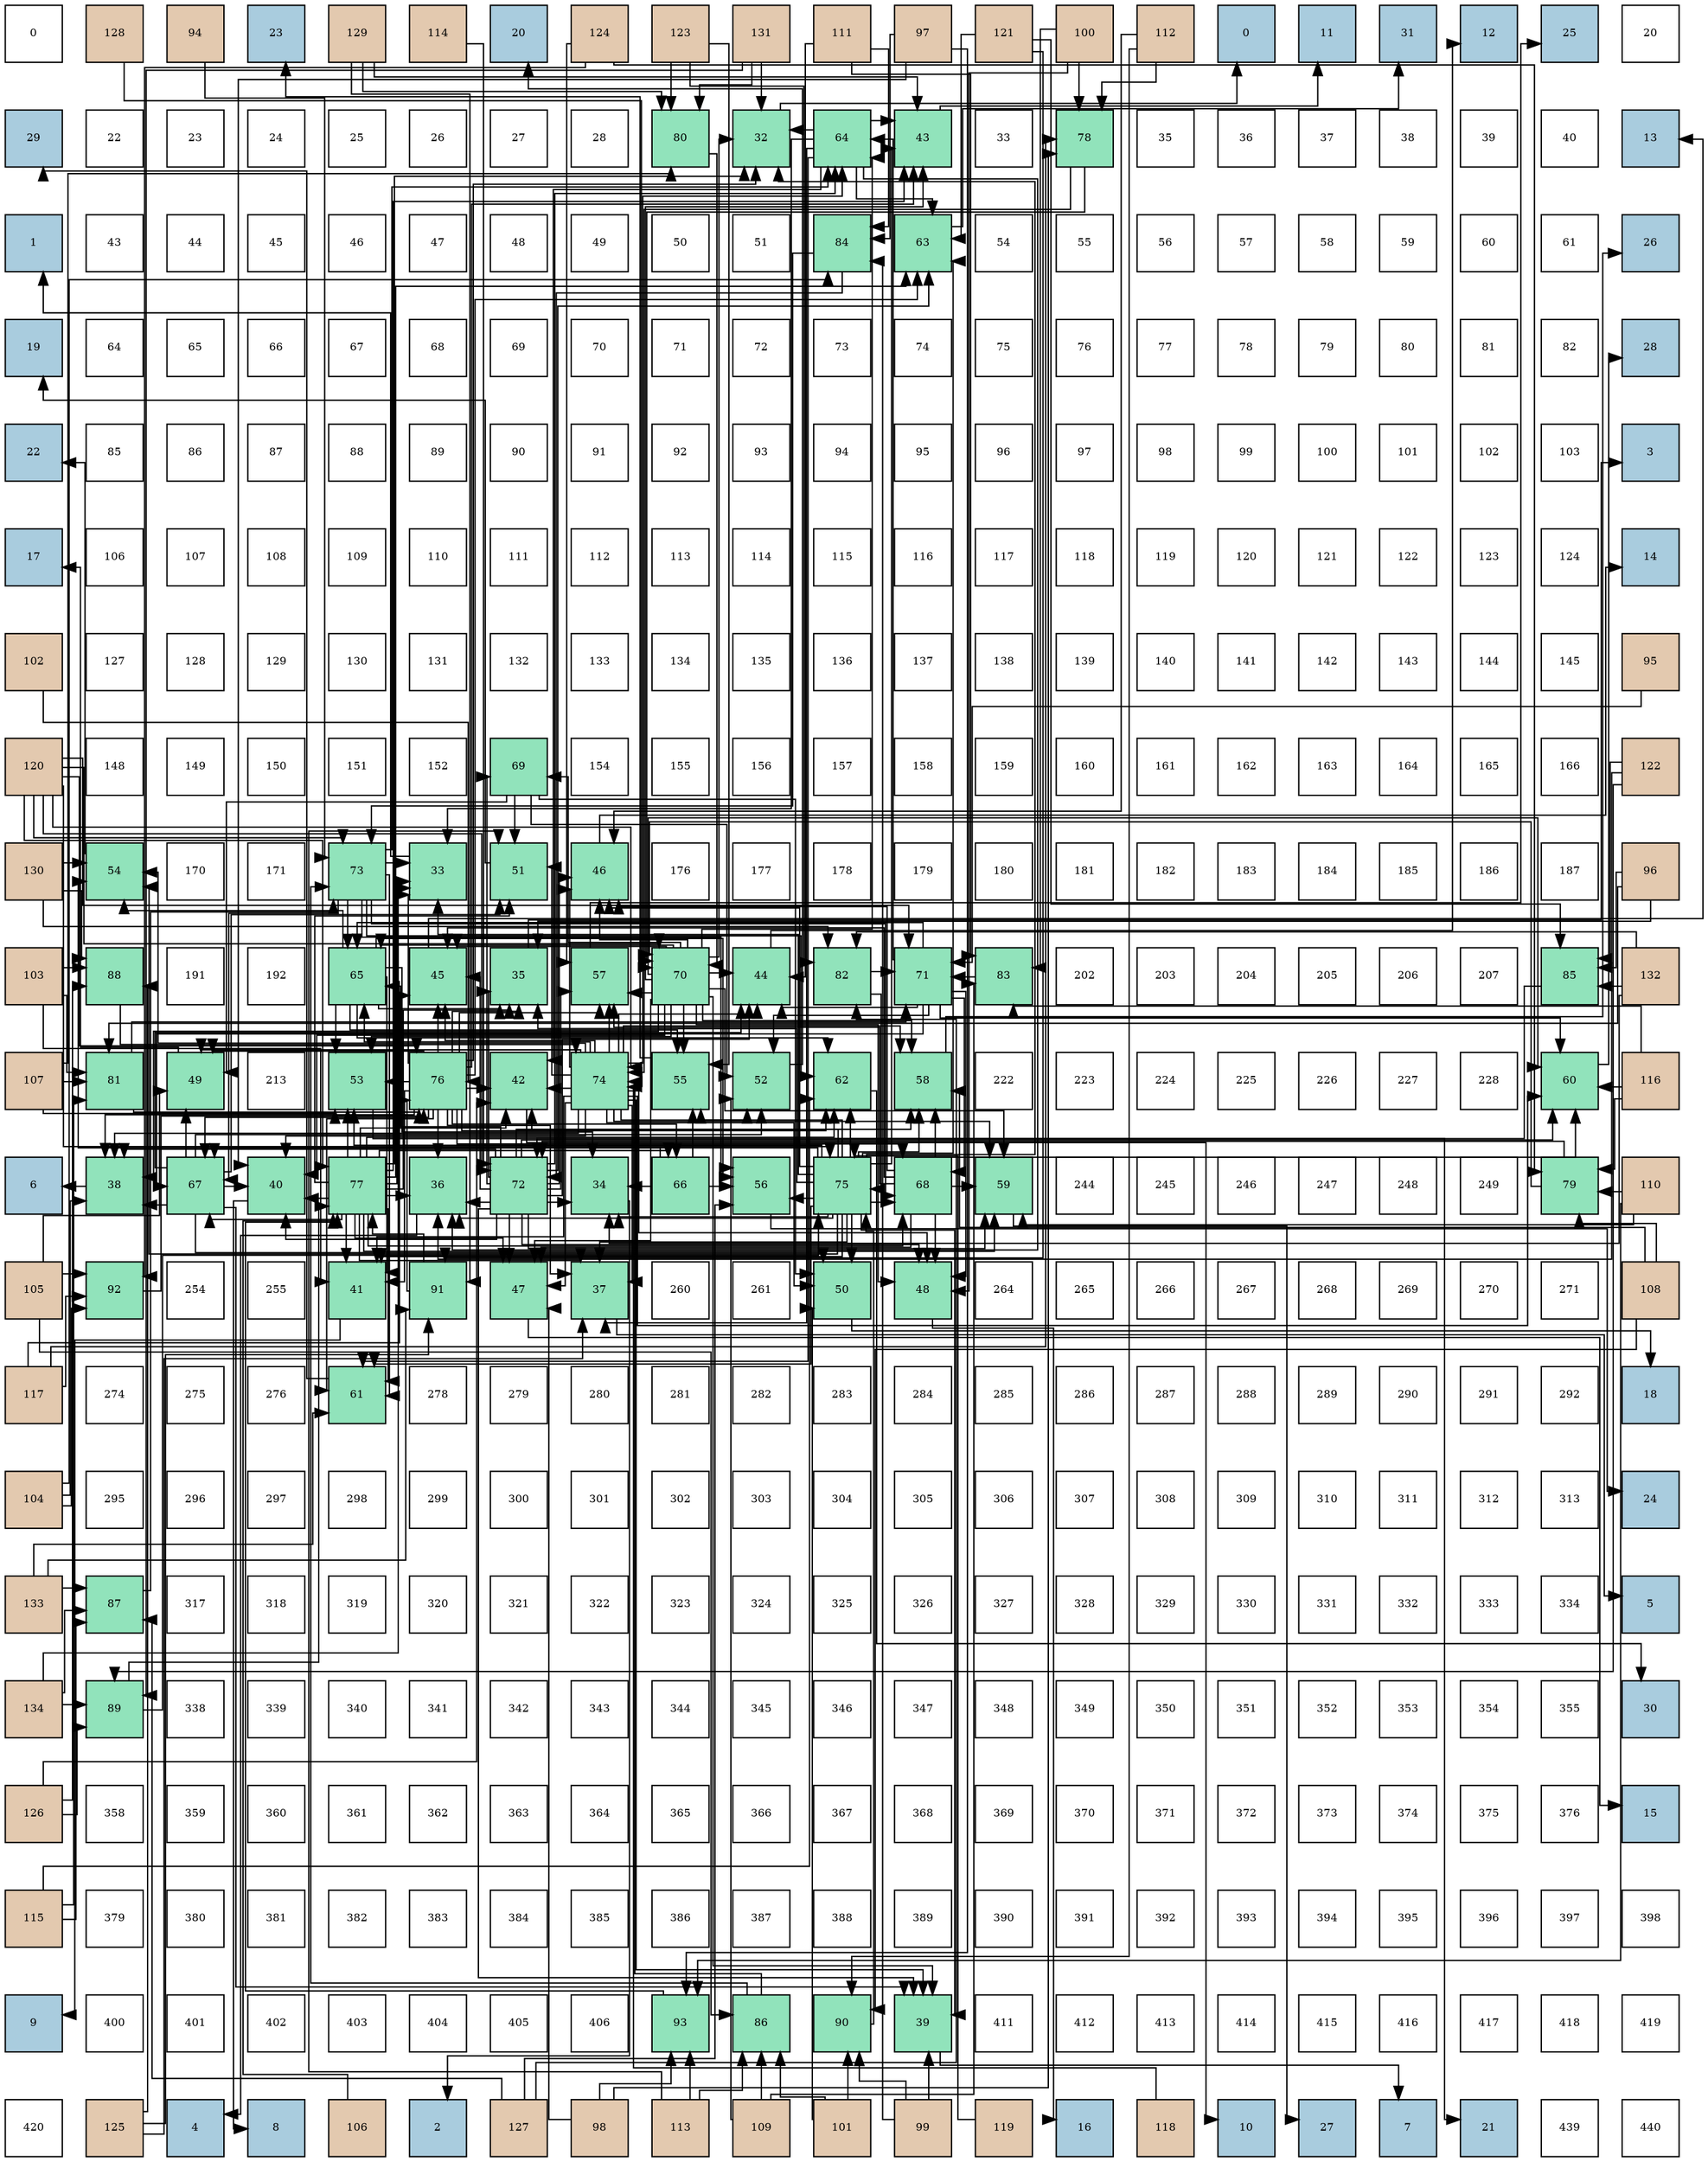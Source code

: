 digraph layout{
 rankdir=TB;
 splines=ortho;
 node [style=filled shape=square fixedsize=true width=0.6];
0[label="0", fontsize=8, fillcolor="#ffffff"];
1[label="128", fontsize=8, fillcolor="#e3c9af"];
2[label="94", fontsize=8, fillcolor="#e3c9af"];
3[label="23", fontsize=8, fillcolor="#a9ccde"];
4[label="129", fontsize=8, fillcolor="#e3c9af"];
5[label="114", fontsize=8, fillcolor="#e3c9af"];
6[label="20", fontsize=8, fillcolor="#a9ccde"];
7[label="124", fontsize=8, fillcolor="#e3c9af"];
8[label="123", fontsize=8, fillcolor="#e3c9af"];
9[label="131", fontsize=8, fillcolor="#e3c9af"];
10[label="111", fontsize=8, fillcolor="#e3c9af"];
11[label="97", fontsize=8, fillcolor="#e3c9af"];
12[label="121", fontsize=8, fillcolor="#e3c9af"];
13[label="100", fontsize=8, fillcolor="#e3c9af"];
14[label="112", fontsize=8, fillcolor="#e3c9af"];
15[label="0", fontsize=8, fillcolor="#a9ccde"];
16[label="11", fontsize=8, fillcolor="#a9ccde"];
17[label="31", fontsize=8, fillcolor="#a9ccde"];
18[label="12", fontsize=8, fillcolor="#a9ccde"];
19[label="25", fontsize=8, fillcolor="#a9ccde"];
20[label="20", fontsize=8, fillcolor="#ffffff"];
21[label="29", fontsize=8, fillcolor="#a9ccde"];
22[label="22", fontsize=8, fillcolor="#ffffff"];
23[label="23", fontsize=8, fillcolor="#ffffff"];
24[label="24", fontsize=8, fillcolor="#ffffff"];
25[label="25", fontsize=8, fillcolor="#ffffff"];
26[label="26", fontsize=8, fillcolor="#ffffff"];
27[label="27", fontsize=8, fillcolor="#ffffff"];
28[label="28", fontsize=8, fillcolor="#ffffff"];
29[label="80", fontsize=8, fillcolor="#91e3bb"];
30[label="32", fontsize=8, fillcolor="#91e3bb"];
31[label="64", fontsize=8, fillcolor="#91e3bb"];
32[label="43", fontsize=8, fillcolor="#91e3bb"];
33[label="33", fontsize=8, fillcolor="#ffffff"];
34[label="78", fontsize=8, fillcolor="#91e3bb"];
35[label="35", fontsize=8, fillcolor="#ffffff"];
36[label="36", fontsize=8, fillcolor="#ffffff"];
37[label="37", fontsize=8, fillcolor="#ffffff"];
38[label="38", fontsize=8, fillcolor="#ffffff"];
39[label="39", fontsize=8, fillcolor="#ffffff"];
40[label="40", fontsize=8, fillcolor="#ffffff"];
41[label="13", fontsize=8, fillcolor="#a9ccde"];
42[label="1", fontsize=8, fillcolor="#a9ccde"];
43[label="43", fontsize=8, fillcolor="#ffffff"];
44[label="44", fontsize=8, fillcolor="#ffffff"];
45[label="45", fontsize=8, fillcolor="#ffffff"];
46[label="46", fontsize=8, fillcolor="#ffffff"];
47[label="47", fontsize=8, fillcolor="#ffffff"];
48[label="48", fontsize=8, fillcolor="#ffffff"];
49[label="49", fontsize=8, fillcolor="#ffffff"];
50[label="50", fontsize=8, fillcolor="#ffffff"];
51[label="51", fontsize=8, fillcolor="#ffffff"];
52[label="84", fontsize=8, fillcolor="#91e3bb"];
53[label="63", fontsize=8, fillcolor="#91e3bb"];
54[label="54", fontsize=8, fillcolor="#ffffff"];
55[label="55", fontsize=8, fillcolor="#ffffff"];
56[label="56", fontsize=8, fillcolor="#ffffff"];
57[label="57", fontsize=8, fillcolor="#ffffff"];
58[label="58", fontsize=8, fillcolor="#ffffff"];
59[label="59", fontsize=8, fillcolor="#ffffff"];
60[label="60", fontsize=8, fillcolor="#ffffff"];
61[label="61", fontsize=8, fillcolor="#ffffff"];
62[label="26", fontsize=8, fillcolor="#a9ccde"];
63[label="19", fontsize=8, fillcolor="#a9ccde"];
64[label="64", fontsize=8, fillcolor="#ffffff"];
65[label="65", fontsize=8, fillcolor="#ffffff"];
66[label="66", fontsize=8, fillcolor="#ffffff"];
67[label="67", fontsize=8, fillcolor="#ffffff"];
68[label="68", fontsize=8, fillcolor="#ffffff"];
69[label="69", fontsize=8, fillcolor="#ffffff"];
70[label="70", fontsize=8, fillcolor="#ffffff"];
71[label="71", fontsize=8, fillcolor="#ffffff"];
72[label="72", fontsize=8, fillcolor="#ffffff"];
73[label="73", fontsize=8, fillcolor="#ffffff"];
74[label="74", fontsize=8, fillcolor="#ffffff"];
75[label="75", fontsize=8, fillcolor="#ffffff"];
76[label="76", fontsize=8, fillcolor="#ffffff"];
77[label="77", fontsize=8, fillcolor="#ffffff"];
78[label="78", fontsize=8, fillcolor="#ffffff"];
79[label="79", fontsize=8, fillcolor="#ffffff"];
80[label="80", fontsize=8, fillcolor="#ffffff"];
81[label="81", fontsize=8, fillcolor="#ffffff"];
82[label="82", fontsize=8, fillcolor="#ffffff"];
83[label="28", fontsize=8, fillcolor="#a9ccde"];
84[label="22", fontsize=8, fillcolor="#a9ccde"];
85[label="85", fontsize=8, fillcolor="#ffffff"];
86[label="86", fontsize=8, fillcolor="#ffffff"];
87[label="87", fontsize=8, fillcolor="#ffffff"];
88[label="88", fontsize=8, fillcolor="#ffffff"];
89[label="89", fontsize=8, fillcolor="#ffffff"];
90[label="90", fontsize=8, fillcolor="#ffffff"];
91[label="91", fontsize=8, fillcolor="#ffffff"];
92[label="92", fontsize=8, fillcolor="#ffffff"];
93[label="93", fontsize=8, fillcolor="#ffffff"];
94[label="94", fontsize=8, fillcolor="#ffffff"];
95[label="95", fontsize=8, fillcolor="#ffffff"];
96[label="96", fontsize=8, fillcolor="#ffffff"];
97[label="97", fontsize=8, fillcolor="#ffffff"];
98[label="98", fontsize=8, fillcolor="#ffffff"];
99[label="99", fontsize=8, fillcolor="#ffffff"];
100[label="100", fontsize=8, fillcolor="#ffffff"];
101[label="101", fontsize=8, fillcolor="#ffffff"];
102[label="102", fontsize=8, fillcolor="#ffffff"];
103[label="103", fontsize=8, fillcolor="#ffffff"];
104[label="3", fontsize=8, fillcolor="#a9ccde"];
105[label="17", fontsize=8, fillcolor="#a9ccde"];
106[label="106", fontsize=8, fillcolor="#ffffff"];
107[label="107", fontsize=8, fillcolor="#ffffff"];
108[label="108", fontsize=8, fillcolor="#ffffff"];
109[label="109", fontsize=8, fillcolor="#ffffff"];
110[label="110", fontsize=8, fillcolor="#ffffff"];
111[label="111", fontsize=8, fillcolor="#ffffff"];
112[label="112", fontsize=8, fillcolor="#ffffff"];
113[label="113", fontsize=8, fillcolor="#ffffff"];
114[label="114", fontsize=8, fillcolor="#ffffff"];
115[label="115", fontsize=8, fillcolor="#ffffff"];
116[label="116", fontsize=8, fillcolor="#ffffff"];
117[label="117", fontsize=8, fillcolor="#ffffff"];
118[label="118", fontsize=8, fillcolor="#ffffff"];
119[label="119", fontsize=8, fillcolor="#ffffff"];
120[label="120", fontsize=8, fillcolor="#ffffff"];
121[label="121", fontsize=8, fillcolor="#ffffff"];
122[label="122", fontsize=8, fillcolor="#ffffff"];
123[label="123", fontsize=8, fillcolor="#ffffff"];
124[label="124", fontsize=8, fillcolor="#ffffff"];
125[label="14", fontsize=8, fillcolor="#a9ccde"];
126[label="102", fontsize=8, fillcolor="#e3c9af"];
127[label="127", fontsize=8, fillcolor="#ffffff"];
128[label="128", fontsize=8, fillcolor="#ffffff"];
129[label="129", fontsize=8, fillcolor="#ffffff"];
130[label="130", fontsize=8, fillcolor="#ffffff"];
131[label="131", fontsize=8, fillcolor="#ffffff"];
132[label="132", fontsize=8, fillcolor="#ffffff"];
133[label="133", fontsize=8, fillcolor="#ffffff"];
134[label="134", fontsize=8, fillcolor="#ffffff"];
135[label="135", fontsize=8, fillcolor="#ffffff"];
136[label="136", fontsize=8, fillcolor="#ffffff"];
137[label="137", fontsize=8, fillcolor="#ffffff"];
138[label="138", fontsize=8, fillcolor="#ffffff"];
139[label="139", fontsize=8, fillcolor="#ffffff"];
140[label="140", fontsize=8, fillcolor="#ffffff"];
141[label="141", fontsize=8, fillcolor="#ffffff"];
142[label="142", fontsize=8, fillcolor="#ffffff"];
143[label="143", fontsize=8, fillcolor="#ffffff"];
144[label="144", fontsize=8, fillcolor="#ffffff"];
145[label="145", fontsize=8, fillcolor="#ffffff"];
146[label="95", fontsize=8, fillcolor="#e3c9af"];
147[label="120", fontsize=8, fillcolor="#e3c9af"];
148[label="148", fontsize=8, fillcolor="#ffffff"];
149[label="149", fontsize=8, fillcolor="#ffffff"];
150[label="150", fontsize=8, fillcolor="#ffffff"];
151[label="151", fontsize=8, fillcolor="#ffffff"];
152[label="152", fontsize=8, fillcolor="#ffffff"];
153[label="69", fontsize=8, fillcolor="#91e3bb"];
154[label="154", fontsize=8, fillcolor="#ffffff"];
155[label="155", fontsize=8, fillcolor="#ffffff"];
156[label="156", fontsize=8, fillcolor="#ffffff"];
157[label="157", fontsize=8, fillcolor="#ffffff"];
158[label="158", fontsize=8, fillcolor="#ffffff"];
159[label="159", fontsize=8, fillcolor="#ffffff"];
160[label="160", fontsize=8, fillcolor="#ffffff"];
161[label="161", fontsize=8, fillcolor="#ffffff"];
162[label="162", fontsize=8, fillcolor="#ffffff"];
163[label="163", fontsize=8, fillcolor="#ffffff"];
164[label="164", fontsize=8, fillcolor="#ffffff"];
165[label="165", fontsize=8, fillcolor="#ffffff"];
166[label="166", fontsize=8, fillcolor="#ffffff"];
167[label="122", fontsize=8, fillcolor="#e3c9af"];
168[label="130", fontsize=8, fillcolor="#e3c9af"];
169[label="54", fontsize=8, fillcolor="#91e3bb"];
170[label="170", fontsize=8, fillcolor="#ffffff"];
171[label="171", fontsize=8, fillcolor="#ffffff"];
172[label="73", fontsize=8, fillcolor="#91e3bb"];
173[label="33", fontsize=8, fillcolor="#91e3bb"];
174[label="51", fontsize=8, fillcolor="#91e3bb"];
175[label="46", fontsize=8, fillcolor="#91e3bb"];
176[label="176", fontsize=8, fillcolor="#ffffff"];
177[label="177", fontsize=8, fillcolor="#ffffff"];
178[label="178", fontsize=8, fillcolor="#ffffff"];
179[label="179", fontsize=8, fillcolor="#ffffff"];
180[label="180", fontsize=8, fillcolor="#ffffff"];
181[label="181", fontsize=8, fillcolor="#ffffff"];
182[label="182", fontsize=8, fillcolor="#ffffff"];
183[label="183", fontsize=8, fillcolor="#ffffff"];
184[label="184", fontsize=8, fillcolor="#ffffff"];
185[label="185", fontsize=8, fillcolor="#ffffff"];
186[label="186", fontsize=8, fillcolor="#ffffff"];
187[label="187", fontsize=8, fillcolor="#ffffff"];
188[label="96", fontsize=8, fillcolor="#e3c9af"];
189[label="103", fontsize=8, fillcolor="#e3c9af"];
190[label="88", fontsize=8, fillcolor="#91e3bb"];
191[label="191", fontsize=8, fillcolor="#ffffff"];
192[label="192", fontsize=8, fillcolor="#ffffff"];
193[label="65", fontsize=8, fillcolor="#91e3bb"];
194[label="45", fontsize=8, fillcolor="#91e3bb"];
195[label="35", fontsize=8, fillcolor="#91e3bb"];
196[label="57", fontsize=8, fillcolor="#91e3bb"];
197[label="70", fontsize=8, fillcolor="#91e3bb"];
198[label="44", fontsize=8, fillcolor="#91e3bb"];
199[label="82", fontsize=8, fillcolor="#91e3bb"];
200[label="71", fontsize=8, fillcolor="#91e3bb"];
201[label="83", fontsize=8, fillcolor="#91e3bb"];
202[label="202", fontsize=8, fillcolor="#ffffff"];
203[label="203", fontsize=8, fillcolor="#ffffff"];
204[label="204", fontsize=8, fillcolor="#ffffff"];
205[label="205", fontsize=8, fillcolor="#ffffff"];
206[label="206", fontsize=8, fillcolor="#ffffff"];
207[label="207", fontsize=8, fillcolor="#ffffff"];
208[label="85", fontsize=8, fillcolor="#91e3bb"];
209[label="132", fontsize=8, fillcolor="#e3c9af"];
210[label="107", fontsize=8, fillcolor="#e3c9af"];
211[label="81", fontsize=8, fillcolor="#91e3bb"];
212[label="49", fontsize=8, fillcolor="#91e3bb"];
213[label="213", fontsize=8, fillcolor="#ffffff"];
214[label="53", fontsize=8, fillcolor="#91e3bb"];
215[label="76", fontsize=8, fillcolor="#91e3bb"];
216[label="42", fontsize=8, fillcolor="#91e3bb"];
217[label="74", fontsize=8, fillcolor="#91e3bb"];
218[label="55", fontsize=8, fillcolor="#91e3bb"];
219[label="52", fontsize=8, fillcolor="#91e3bb"];
220[label="62", fontsize=8, fillcolor="#91e3bb"];
221[label="58", fontsize=8, fillcolor="#91e3bb"];
222[label="222", fontsize=8, fillcolor="#ffffff"];
223[label="223", fontsize=8, fillcolor="#ffffff"];
224[label="224", fontsize=8, fillcolor="#ffffff"];
225[label="225", fontsize=8, fillcolor="#ffffff"];
226[label="226", fontsize=8, fillcolor="#ffffff"];
227[label="227", fontsize=8, fillcolor="#ffffff"];
228[label="228", fontsize=8, fillcolor="#ffffff"];
229[label="60", fontsize=8, fillcolor="#91e3bb"];
230[label="116", fontsize=8, fillcolor="#e3c9af"];
231[label="6", fontsize=8, fillcolor="#a9ccde"];
232[label="38", fontsize=8, fillcolor="#91e3bb"];
233[label="67", fontsize=8, fillcolor="#91e3bb"];
234[label="40", fontsize=8, fillcolor="#91e3bb"];
235[label="77", fontsize=8, fillcolor="#91e3bb"];
236[label="36", fontsize=8, fillcolor="#91e3bb"];
237[label="72", fontsize=8, fillcolor="#91e3bb"];
238[label="34", fontsize=8, fillcolor="#91e3bb"];
239[label="66", fontsize=8, fillcolor="#91e3bb"];
240[label="56", fontsize=8, fillcolor="#91e3bb"];
241[label="75", fontsize=8, fillcolor="#91e3bb"];
242[label="68", fontsize=8, fillcolor="#91e3bb"];
243[label="59", fontsize=8, fillcolor="#91e3bb"];
244[label="244", fontsize=8, fillcolor="#ffffff"];
245[label="245", fontsize=8, fillcolor="#ffffff"];
246[label="246", fontsize=8, fillcolor="#ffffff"];
247[label="247", fontsize=8, fillcolor="#ffffff"];
248[label="248", fontsize=8, fillcolor="#ffffff"];
249[label="249", fontsize=8, fillcolor="#ffffff"];
250[label="79", fontsize=8, fillcolor="#91e3bb"];
251[label="110", fontsize=8, fillcolor="#e3c9af"];
252[label="105", fontsize=8, fillcolor="#e3c9af"];
253[label="92", fontsize=8, fillcolor="#91e3bb"];
254[label="254", fontsize=8, fillcolor="#ffffff"];
255[label="255", fontsize=8, fillcolor="#ffffff"];
256[label="41", fontsize=8, fillcolor="#91e3bb"];
257[label="91", fontsize=8, fillcolor="#91e3bb"];
258[label="47", fontsize=8, fillcolor="#91e3bb"];
259[label="37", fontsize=8, fillcolor="#91e3bb"];
260[label="260", fontsize=8, fillcolor="#ffffff"];
261[label="261", fontsize=8, fillcolor="#ffffff"];
262[label="50", fontsize=8, fillcolor="#91e3bb"];
263[label="48", fontsize=8, fillcolor="#91e3bb"];
264[label="264", fontsize=8, fillcolor="#ffffff"];
265[label="265", fontsize=8, fillcolor="#ffffff"];
266[label="266", fontsize=8, fillcolor="#ffffff"];
267[label="267", fontsize=8, fillcolor="#ffffff"];
268[label="268", fontsize=8, fillcolor="#ffffff"];
269[label="269", fontsize=8, fillcolor="#ffffff"];
270[label="270", fontsize=8, fillcolor="#ffffff"];
271[label="271", fontsize=8, fillcolor="#ffffff"];
272[label="108", fontsize=8, fillcolor="#e3c9af"];
273[label="117", fontsize=8, fillcolor="#e3c9af"];
274[label="274", fontsize=8, fillcolor="#ffffff"];
275[label="275", fontsize=8, fillcolor="#ffffff"];
276[label="276", fontsize=8, fillcolor="#ffffff"];
277[label="61", fontsize=8, fillcolor="#91e3bb"];
278[label="278", fontsize=8, fillcolor="#ffffff"];
279[label="279", fontsize=8, fillcolor="#ffffff"];
280[label="280", fontsize=8, fillcolor="#ffffff"];
281[label="281", fontsize=8, fillcolor="#ffffff"];
282[label="282", fontsize=8, fillcolor="#ffffff"];
283[label="283", fontsize=8, fillcolor="#ffffff"];
284[label="284", fontsize=8, fillcolor="#ffffff"];
285[label="285", fontsize=8, fillcolor="#ffffff"];
286[label="286", fontsize=8, fillcolor="#ffffff"];
287[label="287", fontsize=8, fillcolor="#ffffff"];
288[label="288", fontsize=8, fillcolor="#ffffff"];
289[label="289", fontsize=8, fillcolor="#ffffff"];
290[label="290", fontsize=8, fillcolor="#ffffff"];
291[label="291", fontsize=8, fillcolor="#ffffff"];
292[label="292", fontsize=8, fillcolor="#ffffff"];
293[label="18", fontsize=8, fillcolor="#a9ccde"];
294[label="104", fontsize=8, fillcolor="#e3c9af"];
295[label="295", fontsize=8, fillcolor="#ffffff"];
296[label="296", fontsize=8, fillcolor="#ffffff"];
297[label="297", fontsize=8, fillcolor="#ffffff"];
298[label="298", fontsize=8, fillcolor="#ffffff"];
299[label="299", fontsize=8, fillcolor="#ffffff"];
300[label="300", fontsize=8, fillcolor="#ffffff"];
301[label="301", fontsize=8, fillcolor="#ffffff"];
302[label="302", fontsize=8, fillcolor="#ffffff"];
303[label="303", fontsize=8, fillcolor="#ffffff"];
304[label="304", fontsize=8, fillcolor="#ffffff"];
305[label="305", fontsize=8, fillcolor="#ffffff"];
306[label="306", fontsize=8, fillcolor="#ffffff"];
307[label="307", fontsize=8, fillcolor="#ffffff"];
308[label="308", fontsize=8, fillcolor="#ffffff"];
309[label="309", fontsize=8, fillcolor="#ffffff"];
310[label="310", fontsize=8, fillcolor="#ffffff"];
311[label="311", fontsize=8, fillcolor="#ffffff"];
312[label="312", fontsize=8, fillcolor="#ffffff"];
313[label="313", fontsize=8, fillcolor="#ffffff"];
314[label="24", fontsize=8, fillcolor="#a9ccde"];
315[label="133", fontsize=8, fillcolor="#e3c9af"];
316[label="87", fontsize=8, fillcolor="#91e3bb"];
317[label="317", fontsize=8, fillcolor="#ffffff"];
318[label="318", fontsize=8, fillcolor="#ffffff"];
319[label="319", fontsize=8, fillcolor="#ffffff"];
320[label="320", fontsize=8, fillcolor="#ffffff"];
321[label="321", fontsize=8, fillcolor="#ffffff"];
322[label="322", fontsize=8, fillcolor="#ffffff"];
323[label="323", fontsize=8, fillcolor="#ffffff"];
324[label="324", fontsize=8, fillcolor="#ffffff"];
325[label="325", fontsize=8, fillcolor="#ffffff"];
326[label="326", fontsize=8, fillcolor="#ffffff"];
327[label="327", fontsize=8, fillcolor="#ffffff"];
328[label="328", fontsize=8, fillcolor="#ffffff"];
329[label="329", fontsize=8, fillcolor="#ffffff"];
330[label="330", fontsize=8, fillcolor="#ffffff"];
331[label="331", fontsize=8, fillcolor="#ffffff"];
332[label="332", fontsize=8, fillcolor="#ffffff"];
333[label="333", fontsize=8, fillcolor="#ffffff"];
334[label="334", fontsize=8, fillcolor="#ffffff"];
335[label="5", fontsize=8, fillcolor="#a9ccde"];
336[label="134", fontsize=8, fillcolor="#e3c9af"];
337[label="89", fontsize=8, fillcolor="#91e3bb"];
338[label="338", fontsize=8, fillcolor="#ffffff"];
339[label="339", fontsize=8, fillcolor="#ffffff"];
340[label="340", fontsize=8, fillcolor="#ffffff"];
341[label="341", fontsize=8, fillcolor="#ffffff"];
342[label="342", fontsize=8, fillcolor="#ffffff"];
343[label="343", fontsize=8, fillcolor="#ffffff"];
344[label="344", fontsize=8, fillcolor="#ffffff"];
345[label="345", fontsize=8, fillcolor="#ffffff"];
346[label="346", fontsize=8, fillcolor="#ffffff"];
347[label="347", fontsize=8, fillcolor="#ffffff"];
348[label="348", fontsize=8, fillcolor="#ffffff"];
349[label="349", fontsize=8, fillcolor="#ffffff"];
350[label="350", fontsize=8, fillcolor="#ffffff"];
351[label="351", fontsize=8, fillcolor="#ffffff"];
352[label="352", fontsize=8, fillcolor="#ffffff"];
353[label="353", fontsize=8, fillcolor="#ffffff"];
354[label="354", fontsize=8, fillcolor="#ffffff"];
355[label="355", fontsize=8, fillcolor="#ffffff"];
356[label="30", fontsize=8, fillcolor="#a9ccde"];
357[label="126", fontsize=8, fillcolor="#e3c9af"];
358[label="358", fontsize=8, fillcolor="#ffffff"];
359[label="359", fontsize=8, fillcolor="#ffffff"];
360[label="360", fontsize=8, fillcolor="#ffffff"];
361[label="361", fontsize=8, fillcolor="#ffffff"];
362[label="362", fontsize=8, fillcolor="#ffffff"];
363[label="363", fontsize=8, fillcolor="#ffffff"];
364[label="364", fontsize=8, fillcolor="#ffffff"];
365[label="365", fontsize=8, fillcolor="#ffffff"];
366[label="366", fontsize=8, fillcolor="#ffffff"];
367[label="367", fontsize=8, fillcolor="#ffffff"];
368[label="368", fontsize=8, fillcolor="#ffffff"];
369[label="369", fontsize=8, fillcolor="#ffffff"];
370[label="370", fontsize=8, fillcolor="#ffffff"];
371[label="371", fontsize=8, fillcolor="#ffffff"];
372[label="372", fontsize=8, fillcolor="#ffffff"];
373[label="373", fontsize=8, fillcolor="#ffffff"];
374[label="374", fontsize=8, fillcolor="#ffffff"];
375[label="375", fontsize=8, fillcolor="#ffffff"];
376[label="376", fontsize=8, fillcolor="#ffffff"];
377[label="15", fontsize=8, fillcolor="#a9ccde"];
378[label="115", fontsize=8, fillcolor="#e3c9af"];
379[label="379", fontsize=8, fillcolor="#ffffff"];
380[label="380", fontsize=8, fillcolor="#ffffff"];
381[label="381", fontsize=8, fillcolor="#ffffff"];
382[label="382", fontsize=8, fillcolor="#ffffff"];
383[label="383", fontsize=8, fillcolor="#ffffff"];
384[label="384", fontsize=8, fillcolor="#ffffff"];
385[label="385", fontsize=8, fillcolor="#ffffff"];
386[label="386", fontsize=8, fillcolor="#ffffff"];
387[label="387", fontsize=8, fillcolor="#ffffff"];
388[label="388", fontsize=8, fillcolor="#ffffff"];
389[label="389", fontsize=8, fillcolor="#ffffff"];
390[label="390", fontsize=8, fillcolor="#ffffff"];
391[label="391", fontsize=8, fillcolor="#ffffff"];
392[label="392", fontsize=8, fillcolor="#ffffff"];
393[label="393", fontsize=8, fillcolor="#ffffff"];
394[label="394", fontsize=8, fillcolor="#ffffff"];
395[label="395", fontsize=8, fillcolor="#ffffff"];
396[label="396", fontsize=8, fillcolor="#ffffff"];
397[label="397", fontsize=8, fillcolor="#ffffff"];
398[label="398", fontsize=8, fillcolor="#ffffff"];
399[label="9", fontsize=8, fillcolor="#a9ccde"];
400[label="400", fontsize=8, fillcolor="#ffffff"];
401[label="401", fontsize=8, fillcolor="#ffffff"];
402[label="402", fontsize=8, fillcolor="#ffffff"];
403[label="403", fontsize=8, fillcolor="#ffffff"];
404[label="404", fontsize=8, fillcolor="#ffffff"];
405[label="405", fontsize=8, fillcolor="#ffffff"];
406[label="406", fontsize=8, fillcolor="#ffffff"];
407[label="93", fontsize=8, fillcolor="#91e3bb"];
408[label="86", fontsize=8, fillcolor="#91e3bb"];
409[label="90", fontsize=8, fillcolor="#91e3bb"];
410[label="39", fontsize=8, fillcolor="#91e3bb"];
411[label="411", fontsize=8, fillcolor="#ffffff"];
412[label="412", fontsize=8, fillcolor="#ffffff"];
413[label="413", fontsize=8, fillcolor="#ffffff"];
414[label="414", fontsize=8, fillcolor="#ffffff"];
415[label="415", fontsize=8, fillcolor="#ffffff"];
416[label="416", fontsize=8, fillcolor="#ffffff"];
417[label="417", fontsize=8, fillcolor="#ffffff"];
418[label="418", fontsize=8, fillcolor="#ffffff"];
419[label="419", fontsize=8, fillcolor="#ffffff"];
420[label="420", fontsize=8, fillcolor="#ffffff"];
421[label="125", fontsize=8, fillcolor="#e3c9af"];
422[label="4", fontsize=8, fillcolor="#a9ccde"];
423[label="8", fontsize=8, fillcolor="#a9ccde"];
424[label="106", fontsize=8, fillcolor="#e3c9af"];
425[label="2", fontsize=8, fillcolor="#a9ccde"];
426[label="127", fontsize=8, fillcolor="#e3c9af"];
427[label="98", fontsize=8, fillcolor="#e3c9af"];
428[label="113", fontsize=8, fillcolor="#e3c9af"];
429[label="109", fontsize=8, fillcolor="#e3c9af"];
430[label="101", fontsize=8, fillcolor="#e3c9af"];
431[label="99", fontsize=8, fillcolor="#e3c9af"];
432[label="119", fontsize=8, fillcolor="#e3c9af"];
433[label="16", fontsize=8, fillcolor="#a9ccde"];
434[label="118", fontsize=8, fillcolor="#e3c9af"];
435[label="10", fontsize=8, fillcolor="#a9ccde"];
436[label="27", fontsize=8, fillcolor="#a9ccde"];
437[label="7", fontsize=8, fillcolor="#a9ccde"];
438[label="21", fontsize=8, fillcolor="#a9ccde"];
439[label="439", fontsize=8, fillcolor="#ffffff"];
440[label="440", fontsize=8, fillcolor="#ffffff"];
edge [constraint=false, style=vis];30 -> 15;
173 -> 42;
238 -> 425;
195 -> 104;
236 -> 422;
259 -> 335;
232 -> 231;
410 -> 437;
234 -> 423;
256 -> 399;
216 -> 435;
32 -> 16;
198 -> 18;
194 -> 41;
175 -> 125;
258 -> 377;
263 -> 433;
212 -> 105;
262 -> 293;
174 -> 63;
219 -> 6;
214 -> 438;
169 -> 84;
218 -> 3;
240 -> 314;
196 -> 19;
221 -> 62;
243 -> 436;
229 -> 83;
277 -> 21;
220 -> 356;
53 -> 17;
31 -> 30;
31 -> 173;
31 -> 236;
31 -> 259;
31 -> 216;
31 -> 32;
31 -> 277;
31 -> 53;
193 -> 238;
193 -> 195;
193 -> 256;
193 -> 214;
193 -> 169;
193 -> 218;
193 -> 240;
193 -> 220;
239 -> 238;
239 -> 169;
239 -> 218;
239 -> 240;
233 -> 232;
233 -> 410;
233 -> 234;
233 -> 198;
233 -> 212;
233 -> 262;
233 -> 174;
233 -> 219;
242 -> 194;
242 -> 175;
242 -> 258;
242 -> 263;
242 -> 196;
242 -> 221;
242 -> 243;
242 -> 229;
153 -> 212;
153 -> 262;
153 -> 174;
153 -> 219;
197 -> 30;
197 -> 232;
197 -> 410;
197 -> 234;
197 -> 32;
197 -> 198;
197 -> 194;
197 -> 175;
197 -> 258;
197 -> 263;
197 -> 214;
197 -> 218;
197 -> 196;
197 -> 221;
197 -> 243;
197 -> 229;
197 -> 31;
197 -> 193;
197 -> 153;
200 -> 198;
200 -> 263;
200 -> 219;
200 -> 229;
200 -> 31;
200 -> 193;
200 -> 233;
200 -> 242;
237 -> 238;
237 -> 195;
237 -> 236;
237 -> 232;
237 -> 410;
237 -> 234;
237 -> 198;
237 -> 194;
237 -> 175;
237 -> 258;
237 -> 263;
237 -> 196;
237 -> 221;
237 -> 243;
237 -> 229;
237 -> 53;
237 -> 31;
237 -> 193;
237 -> 153;
172 -> 173;
172 -> 240;
172 -> 277;
172 -> 220;
172 -> 31;
172 -> 193;
172 -> 233;
172 -> 242;
217 -> 259;
217 -> 232;
217 -> 410;
217 -> 234;
217 -> 256;
217 -> 216;
217 -> 198;
217 -> 194;
217 -> 175;
217 -> 258;
217 -> 263;
217 -> 212;
217 -> 262;
217 -> 174;
217 -> 219;
217 -> 169;
217 -> 196;
217 -> 221;
217 -> 243;
217 -> 229;
217 -> 31;
217 -> 193;
241 -> 30;
241 -> 173;
241 -> 238;
241 -> 195;
241 -> 236;
241 -> 259;
241 -> 410;
241 -> 256;
241 -> 216;
241 -> 32;
241 -> 175;
241 -> 262;
241 -> 214;
241 -> 169;
241 -> 218;
241 -> 240;
241 -> 221;
241 -> 277;
241 -> 220;
241 -> 53;
241 -> 233;
241 -> 242;
215 -> 30;
215 -> 173;
215 -> 195;
215 -> 236;
215 -> 259;
215 -> 232;
215 -> 256;
215 -> 216;
215 -> 32;
215 -> 194;
215 -> 212;
215 -> 214;
215 -> 196;
215 -> 277;
215 -> 220;
215 -> 53;
215 -> 239;
215 -> 233;
215 -> 242;
235 -> 30;
235 -> 173;
235 -> 195;
235 -> 236;
235 -> 259;
235 -> 234;
235 -> 256;
235 -> 216;
235 -> 32;
235 -> 258;
235 -> 174;
235 -> 214;
235 -> 243;
235 -> 277;
235 -> 220;
235 -> 53;
235 -> 239;
235 -> 233;
235 -> 242;
34 -> 197;
34 -> 217;
250 -> 197;
250 -> 237;
29 -> 197;
211 -> 200;
211 -> 215;
199 -> 200;
199 -> 241;
201 -> 200;
52 -> 237;
52 -> 172;
208 -> 237;
408 -> 172;
408 -> 217;
316 -> 172;
190 -> 217;
337 -> 241;
337 -> 235;
409 -> 241;
257 -> 215;
257 -> 235;
253 -> 215;
407 -> 235;
2 -> 172;
146 -> 200;
188 -> 195;
188 -> 211;
188 -> 208;
11 -> 234;
11 -> 52;
11 -> 407;
427 -> 258;
427 -> 34;
427 -> 407;
431 -> 410;
431 -> 52;
431 -> 409;
13 -> 263;
13 -> 34;
13 -> 201;
430 -> 262;
430 -> 408;
430 -> 409;
126 -> 215;
189 -> 256;
189 -> 211;
189 -> 190;
294 -> 232;
294 -> 52;
294 -> 253;
252 -> 212;
252 -> 408;
252 -> 253;
424 -> 235;
210 -> 214;
210 -> 29;
210 -> 211;
272 -> 221;
272 -> 250;
272 -> 409;
429 -> 219;
429 -> 201;
429 -> 408;
251 -> 243;
251 -> 250;
251 -> 407;
10 -> 198;
10 -> 201;
10 -> 52;
14 -> 175;
14 -> 34;
14 -> 409;
428 -> 174;
428 -> 408;
428 -> 407;
5 -> 237;
378 -> 220;
378 -> 211;
378 -> 316;
230 -> 229;
230 -> 250;
230 -> 201;
273 -> 194;
273 -> 34;
273 -> 253;
434 -> 217;
432 -> 241;
147 -> 197;
147 -> 200;
147 -> 237;
147 -> 172;
147 -> 217;
147 -> 241;
147 -> 215;
147 -> 235;
12 -> 53;
12 -> 208;
12 -> 257;
167 -> 236;
167 -> 208;
167 -> 337;
8 -> 218;
8 -> 29;
8 -> 199;
7 -> 196;
7 -> 250;
7 -> 253;
421 -> 259;
421 -> 190;
421 -> 257;
357 -> 216;
357 -> 190;
357 -> 337;
426 -> 240;
426 -> 199;
426 -> 316;
1 -> 197;
4 -> 32;
4 -> 29;
4 -> 257;
168 -> 169;
168 -> 199;
168 -> 190;
9 -> 30;
9 -> 29;
9 -> 337;
209 -> 238;
209 -> 199;
209 -> 208;
315 -> 277;
315 -> 316;
315 -> 257;
336 -> 173;
336 -> 316;
336 -> 337;
edge [constraint=true, style=invis];
0 -> 21 -> 42 -> 63 -> 84 -> 105 -> 126 -> 147 -> 168 -> 189 -> 210 -> 231 -> 252 -> 273 -> 294 -> 315 -> 336 -> 357 -> 378 -> 399 -> 420;
1 -> 22 -> 43 -> 64 -> 85 -> 106 -> 127 -> 148 -> 169 -> 190 -> 211 -> 232 -> 253 -> 274 -> 295 -> 316 -> 337 -> 358 -> 379 -> 400 -> 421;
2 -> 23 -> 44 -> 65 -> 86 -> 107 -> 128 -> 149 -> 170 -> 191 -> 212 -> 233 -> 254 -> 275 -> 296 -> 317 -> 338 -> 359 -> 380 -> 401 -> 422;
3 -> 24 -> 45 -> 66 -> 87 -> 108 -> 129 -> 150 -> 171 -> 192 -> 213 -> 234 -> 255 -> 276 -> 297 -> 318 -> 339 -> 360 -> 381 -> 402 -> 423;
4 -> 25 -> 46 -> 67 -> 88 -> 109 -> 130 -> 151 -> 172 -> 193 -> 214 -> 235 -> 256 -> 277 -> 298 -> 319 -> 340 -> 361 -> 382 -> 403 -> 424;
5 -> 26 -> 47 -> 68 -> 89 -> 110 -> 131 -> 152 -> 173 -> 194 -> 215 -> 236 -> 257 -> 278 -> 299 -> 320 -> 341 -> 362 -> 383 -> 404 -> 425;
6 -> 27 -> 48 -> 69 -> 90 -> 111 -> 132 -> 153 -> 174 -> 195 -> 216 -> 237 -> 258 -> 279 -> 300 -> 321 -> 342 -> 363 -> 384 -> 405 -> 426;
7 -> 28 -> 49 -> 70 -> 91 -> 112 -> 133 -> 154 -> 175 -> 196 -> 217 -> 238 -> 259 -> 280 -> 301 -> 322 -> 343 -> 364 -> 385 -> 406 -> 427;
8 -> 29 -> 50 -> 71 -> 92 -> 113 -> 134 -> 155 -> 176 -> 197 -> 218 -> 239 -> 260 -> 281 -> 302 -> 323 -> 344 -> 365 -> 386 -> 407 -> 428;
9 -> 30 -> 51 -> 72 -> 93 -> 114 -> 135 -> 156 -> 177 -> 198 -> 219 -> 240 -> 261 -> 282 -> 303 -> 324 -> 345 -> 366 -> 387 -> 408 -> 429;
10 -> 31 -> 52 -> 73 -> 94 -> 115 -> 136 -> 157 -> 178 -> 199 -> 220 -> 241 -> 262 -> 283 -> 304 -> 325 -> 346 -> 367 -> 388 -> 409 -> 430;
11 -> 32 -> 53 -> 74 -> 95 -> 116 -> 137 -> 158 -> 179 -> 200 -> 221 -> 242 -> 263 -> 284 -> 305 -> 326 -> 347 -> 368 -> 389 -> 410 -> 431;
12 -> 33 -> 54 -> 75 -> 96 -> 117 -> 138 -> 159 -> 180 -> 201 -> 222 -> 243 -> 264 -> 285 -> 306 -> 327 -> 348 -> 369 -> 390 -> 411 -> 432;
13 -> 34 -> 55 -> 76 -> 97 -> 118 -> 139 -> 160 -> 181 -> 202 -> 223 -> 244 -> 265 -> 286 -> 307 -> 328 -> 349 -> 370 -> 391 -> 412 -> 433;
14 -> 35 -> 56 -> 77 -> 98 -> 119 -> 140 -> 161 -> 182 -> 203 -> 224 -> 245 -> 266 -> 287 -> 308 -> 329 -> 350 -> 371 -> 392 -> 413 -> 434;
15 -> 36 -> 57 -> 78 -> 99 -> 120 -> 141 -> 162 -> 183 -> 204 -> 225 -> 246 -> 267 -> 288 -> 309 -> 330 -> 351 -> 372 -> 393 -> 414 -> 435;
16 -> 37 -> 58 -> 79 -> 100 -> 121 -> 142 -> 163 -> 184 -> 205 -> 226 -> 247 -> 268 -> 289 -> 310 -> 331 -> 352 -> 373 -> 394 -> 415 -> 436;
17 -> 38 -> 59 -> 80 -> 101 -> 122 -> 143 -> 164 -> 185 -> 206 -> 227 -> 248 -> 269 -> 290 -> 311 -> 332 -> 353 -> 374 -> 395 -> 416 -> 437;
18 -> 39 -> 60 -> 81 -> 102 -> 123 -> 144 -> 165 -> 186 -> 207 -> 228 -> 249 -> 270 -> 291 -> 312 -> 333 -> 354 -> 375 -> 396 -> 417 -> 438;
19 -> 40 -> 61 -> 82 -> 103 -> 124 -> 145 -> 166 -> 187 -> 208 -> 229 -> 250 -> 271 -> 292 -> 313 -> 334 -> 355 -> 376 -> 397 -> 418 -> 439;
20 -> 41 -> 62 -> 83 -> 104 -> 125 -> 146 -> 167 -> 188 -> 209 -> 230 -> 251 -> 272 -> 293 -> 314 -> 335 -> 356 -> 377 -> 398 -> 419 -> 440;
rank = same {0 -> 1 -> 2 -> 3 -> 4 -> 5 -> 6 -> 7 -> 8 -> 9 -> 10 -> 11 -> 12 -> 13 -> 14 -> 15 -> 16 -> 17 -> 18 -> 19 -> 20};
rank = same {21 -> 22 -> 23 -> 24 -> 25 -> 26 -> 27 -> 28 -> 29 -> 30 -> 31 -> 32 -> 33 -> 34 -> 35 -> 36 -> 37 -> 38 -> 39 -> 40 -> 41};
rank = same {42 -> 43 -> 44 -> 45 -> 46 -> 47 -> 48 -> 49 -> 50 -> 51 -> 52 -> 53 -> 54 -> 55 -> 56 -> 57 -> 58 -> 59 -> 60 -> 61 -> 62};
rank = same {63 -> 64 -> 65 -> 66 -> 67 -> 68 -> 69 -> 70 -> 71 -> 72 -> 73 -> 74 -> 75 -> 76 -> 77 -> 78 -> 79 -> 80 -> 81 -> 82 -> 83};
rank = same {84 -> 85 -> 86 -> 87 -> 88 -> 89 -> 90 -> 91 -> 92 -> 93 -> 94 -> 95 -> 96 -> 97 -> 98 -> 99 -> 100 -> 101 -> 102 -> 103 -> 104};
rank = same {105 -> 106 -> 107 -> 108 -> 109 -> 110 -> 111 -> 112 -> 113 -> 114 -> 115 -> 116 -> 117 -> 118 -> 119 -> 120 -> 121 -> 122 -> 123 -> 124 -> 125};
rank = same {126 -> 127 -> 128 -> 129 -> 130 -> 131 -> 132 -> 133 -> 134 -> 135 -> 136 -> 137 -> 138 -> 139 -> 140 -> 141 -> 142 -> 143 -> 144 -> 145 -> 146};
rank = same {147 -> 148 -> 149 -> 150 -> 151 -> 152 -> 153 -> 154 -> 155 -> 156 -> 157 -> 158 -> 159 -> 160 -> 161 -> 162 -> 163 -> 164 -> 165 -> 166 -> 167};
rank = same {168 -> 169 -> 170 -> 171 -> 172 -> 173 -> 174 -> 175 -> 176 -> 177 -> 178 -> 179 -> 180 -> 181 -> 182 -> 183 -> 184 -> 185 -> 186 -> 187 -> 188};
rank = same {189 -> 190 -> 191 -> 192 -> 193 -> 194 -> 195 -> 196 -> 197 -> 198 -> 199 -> 200 -> 201 -> 202 -> 203 -> 204 -> 205 -> 206 -> 207 -> 208 -> 209};
rank = same {210 -> 211 -> 212 -> 213 -> 214 -> 215 -> 216 -> 217 -> 218 -> 219 -> 220 -> 221 -> 222 -> 223 -> 224 -> 225 -> 226 -> 227 -> 228 -> 229 -> 230};
rank = same {231 -> 232 -> 233 -> 234 -> 235 -> 236 -> 237 -> 238 -> 239 -> 240 -> 241 -> 242 -> 243 -> 244 -> 245 -> 246 -> 247 -> 248 -> 249 -> 250 -> 251};
rank = same {252 -> 253 -> 254 -> 255 -> 256 -> 257 -> 258 -> 259 -> 260 -> 261 -> 262 -> 263 -> 264 -> 265 -> 266 -> 267 -> 268 -> 269 -> 270 -> 271 -> 272};
rank = same {273 -> 274 -> 275 -> 276 -> 277 -> 278 -> 279 -> 280 -> 281 -> 282 -> 283 -> 284 -> 285 -> 286 -> 287 -> 288 -> 289 -> 290 -> 291 -> 292 -> 293};
rank = same {294 -> 295 -> 296 -> 297 -> 298 -> 299 -> 300 -> 301 -> 302 -> 303 -> 304 -> 305 -> 306 -> 307 -> 308 -> 309 -> 310 -> 311 -> 312 -> 313 -> 314};
rank = same {315 -> 316 -> 317 -> 318 -> 319 -> 320 -> 321 -> 322 -> 323 -> 324 -> 325 -> 326 -> 327 -> 328 -> 329 -> 330 -> 331 -> 332 -> 333 -> 334 -> 335};
rank = same {336 -> 337 -> 338 -> 339 -> 340 -> 341 -> 342 -> 343 -> 344 -> 345 -> 346 -> 347 -> 348 -> 349 -> 350 -> 351 -> 352 -> 353 -> 354 -> 355 -> 356};
rank = same {357 -> 358 -> 359 -> 360 -> 361 -> 362 -> 363 -> 364 -> 365 -> 366 -> 367 -> 368 -> 369 -> 370 -> 371 -> 372 -> 373 -> 374 -> 375 -> 376 -> 377};
rank = same {378 -> 379 -> 380 -> 381 -> 382 -> 383 -> 384 -> 385 -> 386 -> 387 -> 388 -> 389 -> 390 -> 391 -> 392 -> 393 -> 394 -> 395 -> 396 -> 397 -> 398};
rank = same {399 -> 400 -> 401 -> 402 -> 403 -> 404 -> 405 -> 406 -> 407 -> 408 -> 409 -> 410 -> 411 -> 412 -> 413 -> 414 -> 415 -> 416 -> 417 -> 418 -> 419};
rank = same {420 -> 421 -> 422 -> 423 -> 424 -> 425 -> 426 -> 427 -> 428 -> 429 -> 430 -> 431 -> 432 -> 433 -> 434 -> 435 -> 436 -> 437 -> 438 -> 439 -> 440};
}